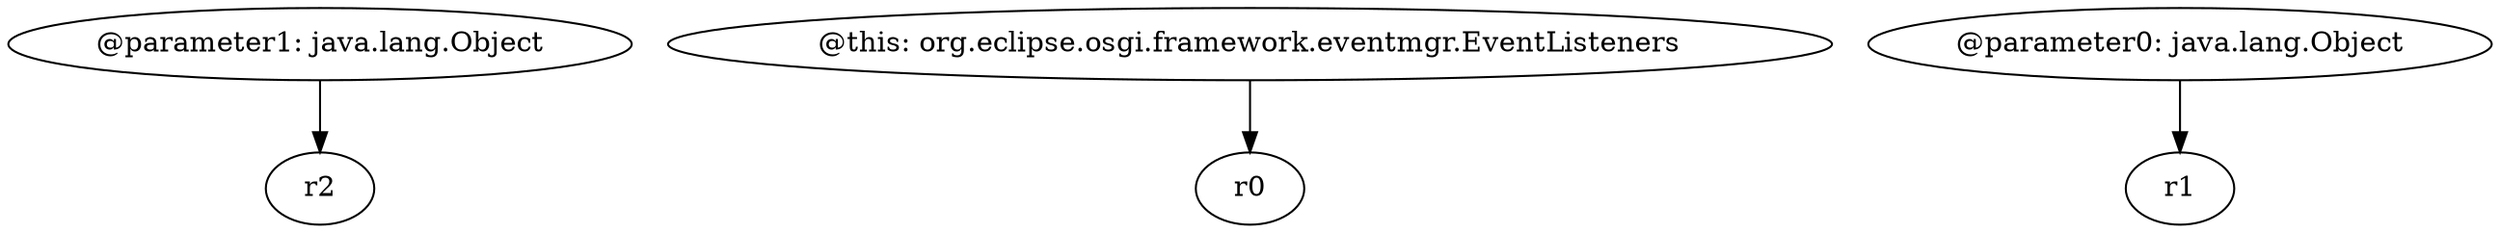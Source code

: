 digraph g {
0[label="@parameter1: java.lang.Object"]
1[label="r2"]
0->1[label=""]
2[label="@this: org.eclipse.osgi.framework.eventmgr.EventListeners"]
3[label="r0"]
2->3[label=""]
4[label="@parameter0: java.lang.Object"]
5[label="r1"]
4->5[label=""]
}